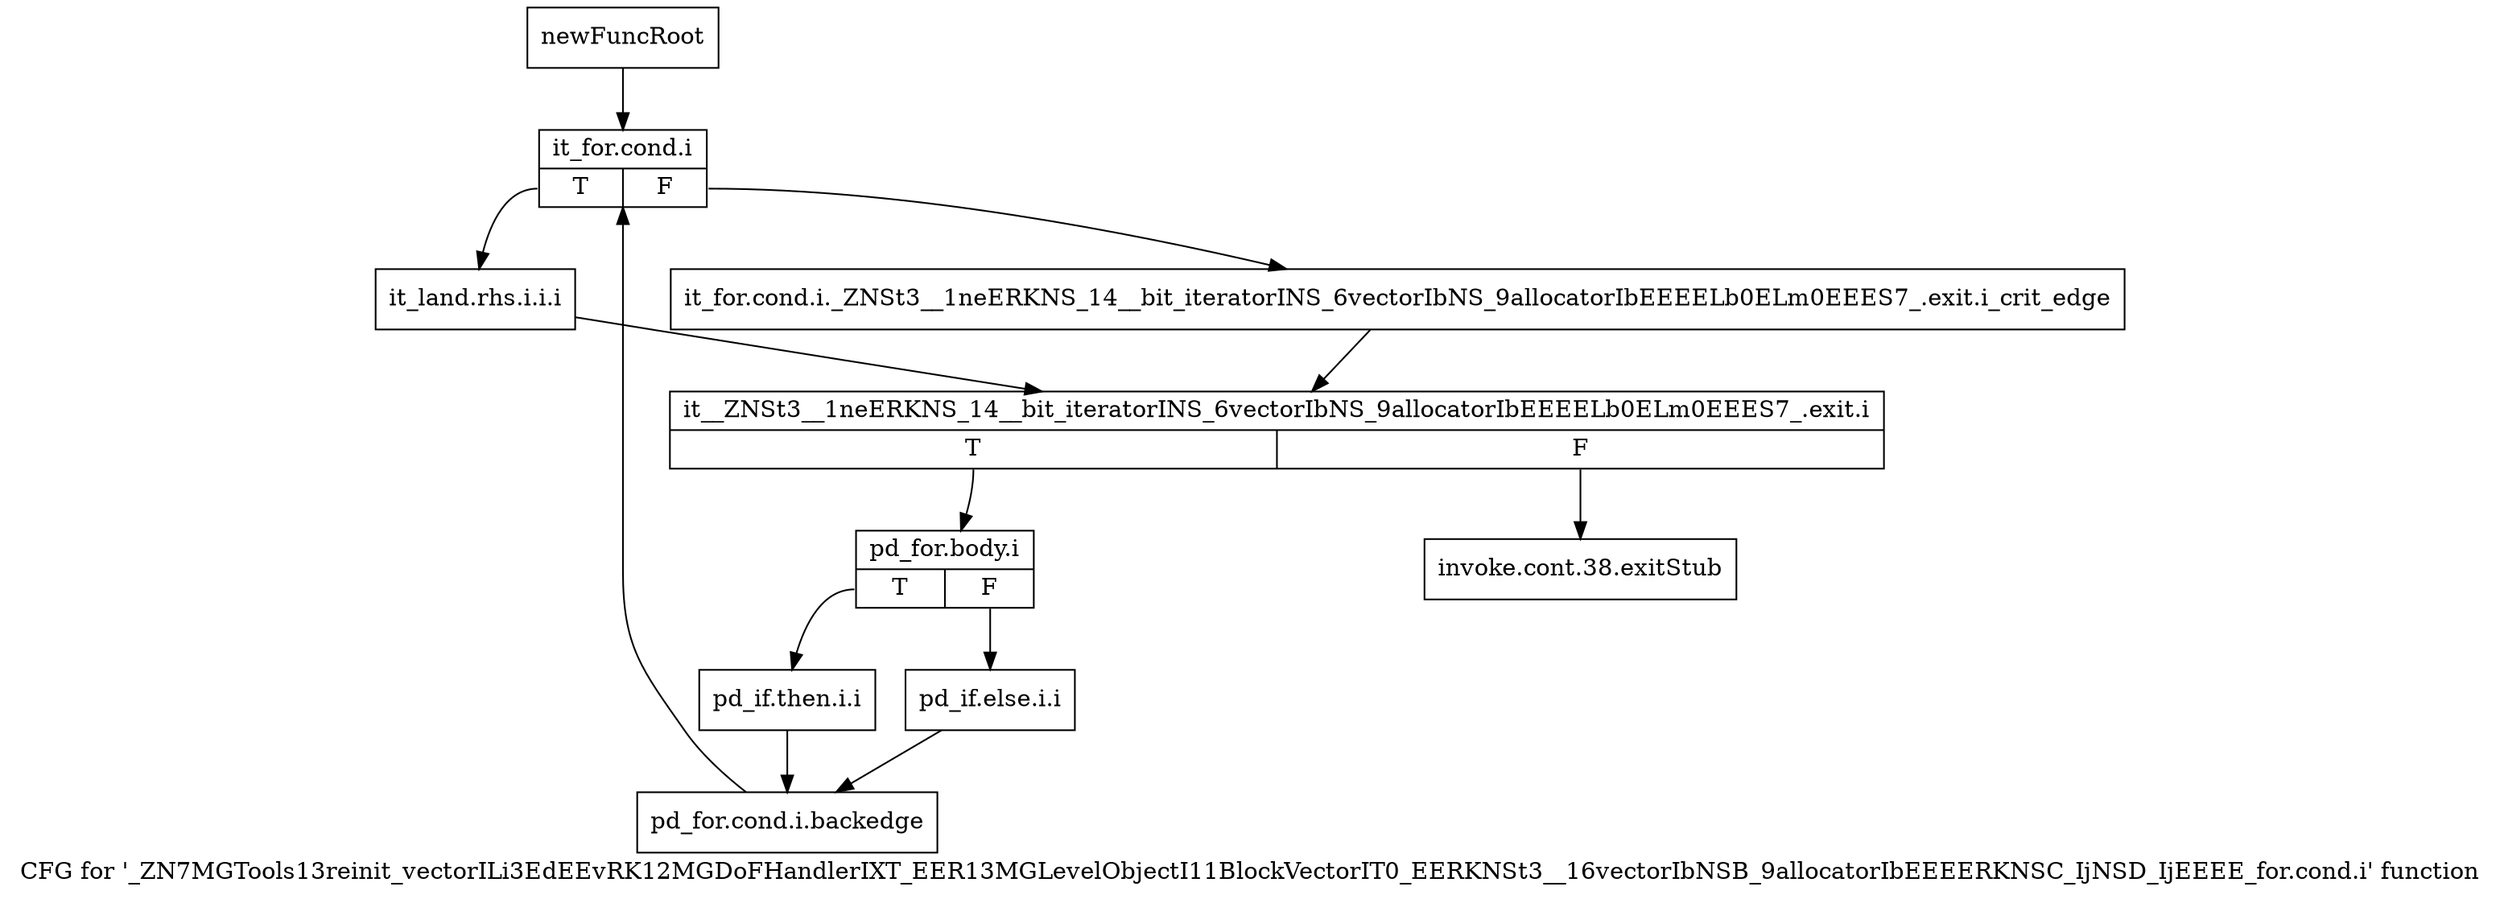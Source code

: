digraph "CFG for '_ZN7MGTools13reinit_vectorILi3EdEEvRK12MGDoFHandlerIXT_EER13MGLevelObjectI11BlockVectorIT0_EERKNSt3__16vectorIbNSB_9allocatorIbEEEERKNSC_IjNSD_IjEEEE_for.cond.i' function" {
	label="CFG for '_ZN7MGTools13reinit_vectorILi3EdEEvRK12MGDoFHandlerIXT_EER13MGLevelObjectI11BlockVectorIT0_EERKNSt3__16vectorIbNSB_9allocatorIbEEEERKNSC_IjNSD_IjEEEE_for.cond.i' function";

	Node0x9527ce0 [shape=record,label="{newFuncRoot}"];
	Node0x9527ce0 -> Node0x9527d80;
	Node0x9527d30 [shape=record,label="{invoke.cont.38.exitStub}"];
	Node0x9527d80 [shape=record,label="{it_for.cond.i|{<s0>T|<s1>F}}"];
	Node0x9527d80:s0 -> Node0x9527e20;
	Node0x9527d80:s1 -> Node0x9527dd0;
	Node0x9527dd0 [shape=record,label="{it_for.cond.i._ZNSt3__1neERKNS_14__bit_iteratorINS_6vectorIbNS_9allocatorIbEEEELb0ELm0EEES7_.exit.i_crit_edge}"];
	Node0x9527dd0 -> Node0x9527e70;
	Node0x9527e20 [shape=record,label="{it_land.rhs.i.i.i}"];
	Node0x9527e20 -> Node0x9527e70;
	Node0x9527e70 [shape=record,label="{it__ZNSt3__1neERKNS_14__bit_iteratorINS_6vectorIbNS_9allocatorIbEEEELb0ELm0EEES7_.exit.i|{<s0>T|<s1>F}}"];
	Node0x9527e70:s0 -> Node0x9527ec0;
	Node0x9527e70:s1 -> Node0x9527d30;
	Node0x9527ec0 [shape=record,label="{pd_for.body.i|{<s0>T|<s1>F}}"];
	Node0x9527ec0:s0 -> Node0x9527f60;
	Node0x9527ec0:s1 -> Node0x9527f10;
	Node0x9527f10 [shape=record,label="{pd_if.else.i.i}"];
	Node0x9527f10 -> Node0x9527fb0;
	Node0x9527f60 [shape=record,label="{pd_if.then.i.i}"];
	Node0x9527f60 -> Node0x9527fb0;
	Node0x9527fb0 [shape=record,label="{pd_for.cond.i.backedge}"];
	Node0x9527fb0 -> Node0x9527d80;
}
